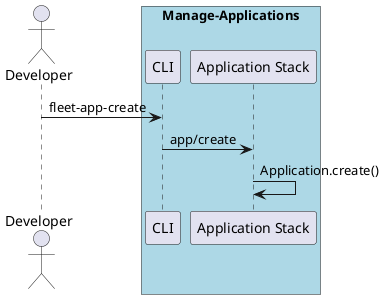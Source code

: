 @startuml
Actor "Developer" as A

box "Manage-Applications" #lightblue
participant "CLI" as S
A -> S : fleet-app-create
participant "Application Stack" as AS
S -> AS : app/create
AS -> AS : Application.create()
end box

@enduml
